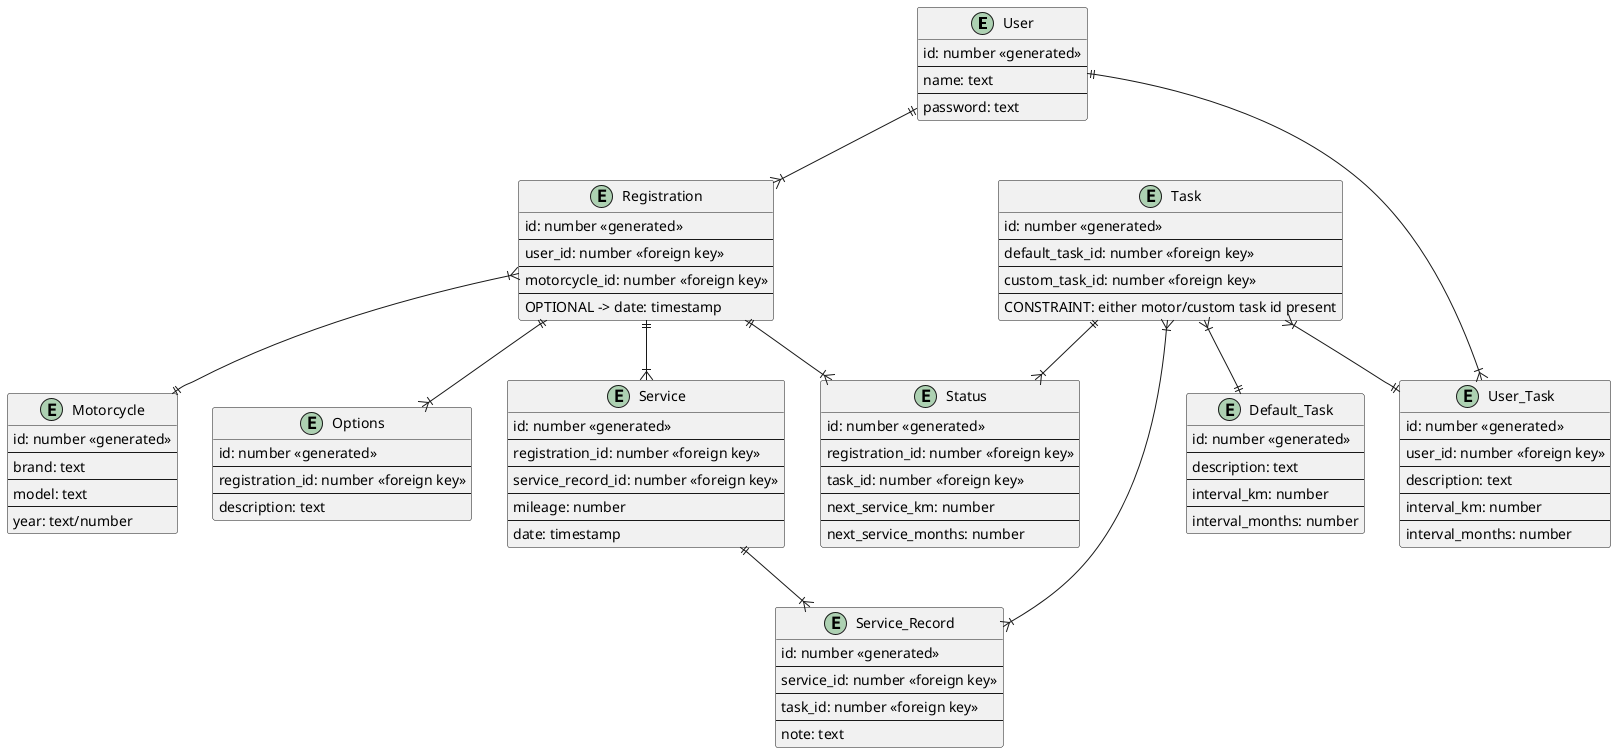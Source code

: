 @startuml

entity "User" as U {
id: number <<generated>>
--
name: text
--
password: text
}

entity "Motorcycle" as M {
id: number <<generated>>
--
brand: text
--
model: text
--
year: text/number
}

entity "Registration" as R {
id: number <<generated>>
--
user_id: number <<foreign key>>
--
motorcycle_id: number <<foreign key>>
--
OPTIONAL -> date: timestamp
}

entity "Options" as O {
id: number <<generated>>
--
registration_id: number <<foreign key>>
--
description: text
}

entity "Service" as S {
id: number <<generated>>
--
registration_id: number <<foreign key>>
--
service_record_id: number <<foreign key>>
--
mileage: number
--
date: timestamp
}

entity "Default_Task" as DT {
id: number <<generated>>
--
description: text
--
interval_km: number
--
interval_months: number
}

entity "User_Task" as UT {
id: number <<generated>>
--
user_id: number <<foreign key>>
--
description: text
--
interval_km: number
--
interval_months: number
}

entity "Task" as T {
id: number <<generated>>
--
default_task_id: number <<foreign key>>
--
custom_task_id: number <<foreign key>>
--
CONSTRAINT: either motor/custom task id present
}

entity "Service_Record" as SR {
id: number <<generated>>
--
service_id: number <<foreign key>>
--
task_id: number <<foreign key>>
--
note: text
}

entity "Status" as SS  {
id: number <<generated>>
--
registration_id: number <<foreign key>>
--
task_id: number <<foreign key>>
--
next_service_km: number
--
next_service_months: number
}


U ||--|{ R
U ||--|{ UT
R }|--|| M
R ||--|{ S
R ||--|{ O
R ||--|{ SS
S ||--|{ SR
T }|--|| DT
T }|--|| UT
T }|--|{ SR
T ||--|{ SS

@enduml
